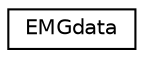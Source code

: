 digraph "Graphical Class Hierarchy"
{
  edge [fontname="Helvetica",fontsize="10",labelfontname="Helvetica",labelfontsize="10"];
  node [fontname="Helvetica",fontsize="10",shape=record];
  rankdir="LR";
  Node1 [label="EMGdata",height=0.2,width=0.4,color="black", fillcolor="white", style="filled",URL="$structEMGdata.html"];
}
